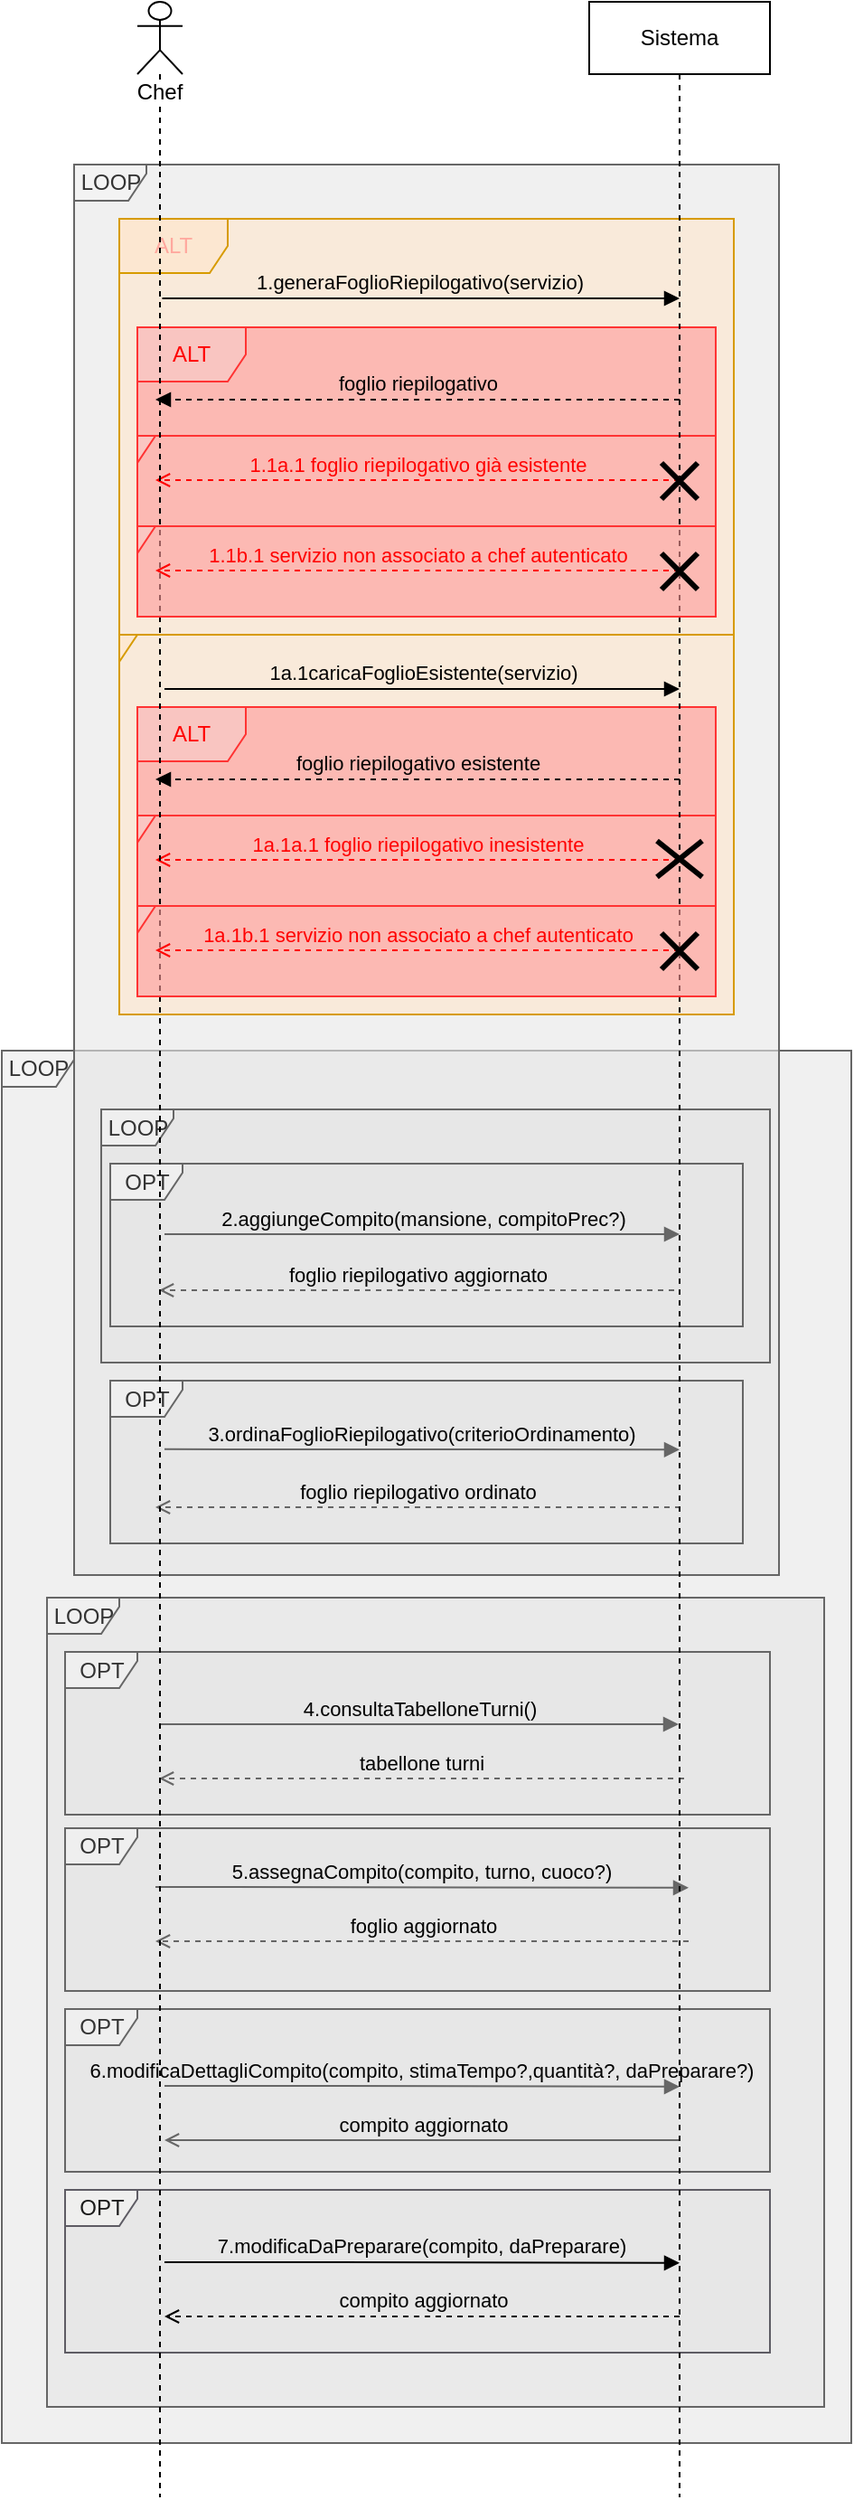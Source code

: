 <mxfile version="18.0.6" type="device"><diagram name="Page-1" id="f5A6CDPiya6YqWZAvQuT"><mxGraphModel dx="2194" dy="223" grid="1" gridSize="10" guides="1" tooltips="1" connect="1" arrows="1" fold="1" page="1" pageScale="1" pageWidth="827" pageHeight="1169" math="0" shadow="0"><root><mxCell id="0"/><mxCell id="1" parent="0"/><mxCell id="3oUJ_5gLEvu6R0pSqBkJ-33" value="LOOP" style="shape=umlFrame;tabWidth=110;tabHeight=30;tabPosition=left;html=1;boundedLbl=1;labelInHeader=1;width=40;height=20;swimlaneFillColor=#E6E6E6;fillColor=#f5f5f5;strokeColor=#666666;fillOpacity=60;fontColor=#333333;" parent="1" vertex="1"><mxGeometry x="165" y="1920" width="470" height="770" as="geometry"/></mxCell><mxCell id="3oUJ_5gLEvu6R0pSqBkJ-21" value="LOOP" style="shape=umlFrame;tabWidth=110;tabHeight=30;tabPosition=left;html=1;boundedLbl=1;labelInHeader=1;width=40;height=20;swimlaneFillColor=#E6E6E6;fillColor=#f5f5f5;strokeColor=#666666;fillOpacity=60;fontColor=#333333;" parent="1" vertex="1"><mxGeometry x="190" y="2222.5" width="430" height="447.5" as="geometry"/></mxCell><mxCell id="3oUJ_5gLEvu6R0pSqBkJ-22" value="OPT" style="shape=umlFrame;tabWidth=110;tabHeight=30;tabPosition=left;html=1;boundedLbl=1;labelInHeader=1;width=40;height=20;swimlaneFillColor=#E6E6E6;fillColor=#f5f5f5;strokeColor=#666666;fillOpacity=60;fontColor=#333333;" parent="1" vertex="1"><mxGeometry x="200" y="2252.5" width="390" height="90" as="geometry"/></mxCell><mxCell id="3oUJ_5gLEvu6R0pSqBkJ-23" value="4.consultaTabelloneTurni()" style="html=1;verticalAlign=bottom;endArrow=block;edgeStyle=elbowEdgeStyle;elbow=vertical;curved=0;rounded=0;labelBackgroundColor=none;fillColor=#f5f5f5;strokeColor=#666666;" parent="1" edge="1"><mxGeometry relative="1" as="geometry"><mxPoint x="252" y="2292.5" as="sourcePoint"/><Array as="points"/><mxPoint x="539.5" y="2292.5" as="targetPoint"/></mxGeometry></mxCell><mxCell id="3oUJ_5gLEvu6R0pSqBkJ-24" value="tabellone turni" style="html=1;verticalAlign=bottom;endArrow=open;edgeStyle=elbowEdgeStyle;elbow=vertical;curved=0;rounded=0;labelBackgroundColor=none;endFill=0;dashed=1;fillColor=#f5f5f5;strokeColor=#666666;" parent="1" edge="1"><mxGeometry relative="1" as="geometry"><mxPoint x="542.5" y="2322.5" as="sourcePoint"/><mxPoint x="252" y="2322.5" as="targetPoint"/></mxGeometry></mxCell><mxCell id="3oUJ_5gLEvu6R0pSqBkJ-1" value="LOOP" style="shape=umlFrame;tabWidth=110;tabHeight=30;tabPosition=left;html=1;boundedLbl=1;labelInHeader=1;width=40;height=20;swimlaneFillColor=#E6E6E6;fillColor=#f5f5f5;strokeColor=#666666;fillOpacity=60;fontColor=#333333;" parent="1" vertex="1"><mxGeometry x="205" y="1430" width="390" height="780" as="geometry"/></mxCell><mxCell id="3oUJ_5gLEvu6R0pSqBkJ-27" value="OPT" style="shape=umlFrame;tabWidth=110;tabHeight=30;tabPosition=left;html=1;boundedLbl=1;labelInHeader=1;width=40;height=20;swimlaneFillColor=#E6E6E6;fillColor=#f5f5f5;strokeColor=#666666;fillOpacity=60;fontColor=#333333;" parent="1" vertex="1"><mxGeometry x="200" y="2350" width="390" height="90" as="geometry"/></mxCell><mxCell id="3oUJ_5gLEvu6R0pSqBkJ-9" value="LOOP" style="shape=umlFrame;tabWidth=110;tabHeight=30;tabPosition=left;html=1;boundedLbl=1;labelInHeader=1;width=40;height=20;swimlaneFillColor=#E6E6E6;fillColor=#f5f5f5;strokeColor=#666666;fillOpacity=60;fontColor=#333333;" parent="1" vertex="1"><mxGeometry x="220" y="1952.5" width="370" height="140" as="geometry"/></mxCell><mxCell id="3oUJ_5gLEvu6R0pSqBkJ-13" value="OPT" style="shape=umlFrame;tabWidth=110;tabHeight=30;tabPosition=left;html=1;boundedLbl=1;labelInHeader=1;width=40;height=20;swimlaneFillColor=#E6E6E6;fillColor=#f5f5f5;strokeColor=#666666;fillOpacity=60;fontColor=#333333;container=1;" parent="1" vertex="1"><mxGeometry x="225" y="2102.5" width="350" height="90" as="geometry"/></mxCell><mxCell id="3oUJ_5gLEvu6R0pSqBkJ-18" value="foglio riepilogativo ordinato" style="html=1;verticalAlign=bottom;endArrow=open;edgeStyle=elbowEdgeStyle;elbow=vertical;curved=0;rounded=0;labelBackgroundColor=none;endFill=0;dashed=1;fillColor=#f5f5f5;strokeColor=#666666;" parent="3oUJ_5gLEvu6R0pSqBkJ-13" edge="1"><mxGeometry x="0.002" relative="1" as="geometry"><mxPoint x="315.5" y="70.0" as="sourcePoint"/><mxPoint x="25" y="70.07" as="targetPoint"/><mxPoint as="offset"/></mxGeometry></mxCell><mxCell id="3oUJ_5gLEvu6R0pSqBkJ-10" value="OPT" style="shape=umlFrame;tabWidth=110;tabHeight=30;tabPosition=left;html=1;boundedLbl=1;labelInHeader=1;width=40;height=20;swimlaneFillColor=#E6E6E6;fillColor=#f5f5f5;strokeColor=#666666;fillOpacity=60;fontColor=#333333;" parent="1" vertex="1"><mxGeometry x="225" y="1982.5" width="350" height="90" as="geometry"/></mxCell><mxCell id="3oUJ_5gLEvu6R0pSqBkJ-11" value="2.aggiungeCompito(mansione, compitoPrec?)" style="html=1;verticalAlign=bottom;endArrow=block;edgeStyle=elbowEdgeStyle;elbow=vertical;curved=0;rounded=0;labelBackgroundColor=none;fillColor=#f5f5f5;strokeColor=#666666;" parent="1" edge="1"><mxGeometry relative="1" as="geometry"><mxPoint x="255" y="2021.5" as="sourcePoint"/><Array as="points"/><mxPoint x="540" y="2021.91" as="targetPoint"/></mxGeometry></mxCell><mxCell id="3oUJ_5gLEvu6R0pSqBkJ-12" value="foglio riepilogativo aggiornato" style="html=1;verticalAlign=bottom;endArrow=open;edgeStyle=elbowEdgeStyle;elbow=vertical;curved=0;rounded=0;labelBackgroundColor=none;endFill=0;dashed=1;fillColor=#f5f5f5;strokeColor=#666666;" parent="1" edge="1"><mxGeometry relative="1" as="geometry"><mxPoint x="537" y="2052.5" as="sourcePoint"/><mxPoint x="252" y="2052.5" as="targetPoint"/></mxGeometry></mxCell><mxCell id="3oUJ_5gLEvu6R0pSqBkJ-16" value="3.ordinaFoglioRiepilogativo(criterioOrdinamento)" style="html=1;verticalAlign=bottom;endArrow=block;edgeStyle=elbowEdgeStyle;elbow=vertical;curved=0;rounded=0;labelBackgroundColor=none;fillColor=#f5f5f5;strokeColor=#666666;" parent="1" edge="1"><mxGeometry relative="1" as="geometry"><mxPoint x="255" y="2140.417" as="sourcePoint"/><Array as="points"><mxPoint x="350.5" y="2140.639"/></Array><mxPoint x="540" y="2140.639" as="targetPoint"/></mxGeometry></mxCell><mxCell id="3oUJ_5gLEvu6R0pSqBkJ-34" value="OPT" style="shape=umlFrame;tabWidth=110;tabHeight=30;tabPosition=left;html=1;boundedLbl=1;labelInHeader=1;width=40;height=20;swimlaneFillColor=#E6E6E6;fillColor=#f5f5f5;strokeColor=#666666;fillOpacity=60;fontColor=#333333;" parent="1" vertex="1"><mxGeometry x="200" y="2450" width="390" height="90" as="geometry"/></mxCell><mxCell id="3oUJ_5gLEvu6R0pSqBkJ-25" value="5.assegnaCompito(compito, turno, cuoco?)" style="html=1;verticalAlign=bottom;endArrow=block;edgeStyle=elbowEdgeStyle;elbow=vertical;curved=0;rounded=0;labelBackgroundColor=none;fillColor=#f5f5f5;strokeColor=#666666;" parent="1" edge="1"><mxGeometry relative="1" as="geometry"><mxPoint x="250" y="2382.5" as="sourcePoint"/><Array as="points"><mxPoint x="355.5" y="2382.91"/></Array><mxPoint x="545" y="2382.91" as="targetPoint"/></mxGeometry></mxCell><mxCell id="3oUJ_5gLEvu6R0pSqBkJ-26" value="foglio aggiornato" style="html=1;verticalAlign=bottom;endArrow=open;edgeStyle=elbowEdgeStyle;elbow=vertical;curved=0;rounded=0;labelBackgroundColor=none;endFill=0;dashed=1;fillColor=#f5f5f5;strokeColor=#666666;" parent="1" edge="1"><mxGeometry relative="1" as="geometry"><mxPoint x="545" y="2412.5" as="sourcePoint"/><mxPoint x="250" y="2412.5" as="targetPoint"/><Array as="points"/></mxGeometry></mxCell><mxCell id="3oUJ_5gLEvu6R0pSqBkJ-37" value="ALT" style="shape=umlFrame;whiteSpace=wrap;html=1;fontColor=#FFA89E;swimlaneFillColor=#FFE6CC;fillColor=#ffe6cc;strokeColor=#d79b00;fillOpacity=60;" parent="1" vertex="1"><mxGeometry x="230" y="1460" width="340" height="230" as="geometry"/></mxCell><mxCell id="3oUJ_5gLEvu6R0pSqBkJ-38" value="" style="shape=umlFrame;whiteSpace=wrap;html=1;fontColor=#FFA89E;swimlaneFillColor=#FFE6CC;fillColor=#ffe6cc;strokeColor=#d79b00;fillOpacity=60;width=10;height=15;" parent="1" vertex="1"><mxGeometry x="230" y="1690" width="340" height="210" as="geometry"/></mxCell><mxCell id="3oUJ_5gLEvu6R0pSqBkJ-40" value="1.generaFoglioRiepilogativo(servizio)" style="html=1;verticalAlign=bottom;endArrow=block;edgeStyle=elbowEdgeStyle;elbow=vertical;curved=0;rounded=0;labelBackgroundColor=none;" parent="1" edge="1"><mxGeometry x="-0.003" relative="1" as="geometry"><mxPoint x="253.75" y="1504" as="sourcePoint"/><Array as="points"/><mxPoint x="540" y="1504" as="targetPoint"/><mxPoint as="offset"/></mxGeometry></mxCell><mxCell id="3oUJ_5gLEvu6R0pSqBkJ-41" value="1a.1caricaFoglioEsistente(servizio)" style="html=1;verticalAlign=bottom;endArrow=block;edgeStyle=elbowEdgeStyle;elbow=vertical;curved=0;rounded=0;labelBackgroundColor=none;" parent="1" edge="1"><mxGeometry relative="1" as="geometry"><mxPoint x="255" y="1720" as="sourcePoint"/><Array as="points"><mxPoint x="345.5" y="1720"/></Array><mxPoint x="540" y="1720" as="targetPoint"/></mxGeometry></mxCell><mxCell id="3oUJ_5gLEvu6R0pSqBkJ-46" value="" style="group" parent="1" vertex="1" connectable="0"><mxGeometry x="240" y="1520" width="320" height="110" as="geometry"/></mxCell><mxCell id="3oUJ_5gLEvu6R0pSqBkJ-43" value="ALT" style="shape=umlFrame;whiteSpace=wrap;html=1;swimlaneFillColor=#FF9999;fillColor=#f8cecc;strokeColor=#FF3333;fillOpacity=60;fontColor=#FF0000;" parent="3oUJ_5gLEvu6R0pSqBkJ-46" vertex="1"><mxGeometry width="320" height="60" as="geometry"/></mxCell><mxCell id="3oUJ_5gLEvu6R0pSqBkJ-39" value="foglio riepilogativo" style="html=1;verticalAlign=bottom;endArrow=block;edgeStyle=elbowEdgeStyle;elbow=vertical;curved=0;rounded=0;labelBackgroundColor=none;dashed=1;" parent="3oUJ_5gLEvu6R0pSqBkJ-46" edge="1"><mxGeometry relative="1" as="geometry"><mxPoint x="300" y="40" as="sourcePoint"/><mxPoint x="10" y="40.14" as="targetPoint"/></mxGeometry></mxCell><mxCell id="3oUJ_5gLEvu6R0pSqBkJ-44" value="" style="shape=umlFrame;whiteSpace=wrap;html=1;swimlaneFillColor=#FF9999;fillColor=#f8cecc;strokeColor=#FF3333;fillOpacity=60;fontColor=#FF0000;width=10;height=15;" parent="3oUJ_5gLEvu6R0pSqBkJ-46" vertex="1"><mxGeometry y="60" width="320" height="50" as="geometry"/></mxCell><mxCell id="3oUJ_5gLEvu6R0pSqBkJ-45" value="1.1a.1 foglio riepilogativo già esistente" style="html=1;verticalAlign=bottom;endArrow=open;edgeStyle=elbowEdgeStyle;elbow=vertical;curved=0;rounded=0;labelBackgroundColor=none;dashed=1;strokeColor=#FF0000;fontColor=#FF0000;endFill=0;" parent="3oUJ_5gLEvu6R0pSqBkJ-46" edge="1"><mxGeometry relative="1" as="geometry"><mxPoint x="300" y="84.5" as="sourcePoint"/><mxPoint x="10" y="84.64" as="targetPoint"/></mxGeometry></mxCell><mxCell id="3oUJ_5gLEvu6R0pSqBkJ-52" value="" style="shape=umlDestroy;whiteSpace=wrap;html=1;strokeWidth=3;targetShapes=umlLifeline;" parent="3oUJ_5gLEvu6R0pSqBkJ-46" vertex="1"><mxGeometry x="290" y="75" width="20" height="20" as="geometry"/></mxCell><mxCell id="3oUJ_5gLEvu6R0pSqBkJ-47" value="" style="group" parent="1" vertex="1" connectable="0"><mxGeometry x="240" y="1730" width="320" height="110" as="geometry"/></mxCell><mxCell id="3oUJ_5gLEvu6R0pSqBkJ-48" value="ALT" style="shape=umlFrame;whiteSpace=wrap;html=1;swimlaneFillColor=#FF9999;fillColor=#f8cecc;strokeColor=#FF3333;fillOpacity=60;fontColor=#FF0000;" parent="3oUJ_5gLEvu6R0pSqBkJ-47" vertex="1"><mxGeometry width="320" height="60" as="geometry"/></mxCell><mxCell id="3oUJ_5gLEvu6R0pSqBkJ-49" value="foglio riepilogativo esistente" style="html=1;verticalAlign=bottom;endArrow=block;edgeStyle=elbowEdgeStyle;elbow=vertical;curved=0;rounded=0;labelBackgroundColor=none;dashed=1;" parent="3oUJ_5gLEvu6R0pSqBkJ-47" edge="1"><mxGeometry relative="1" as="geometry"><mxPoint x="300" y="40" as="sourcePoint"/><mxPoint x="10" y="40.14" as="targetPoint"/></mxGeometry></mxCell><mxCell id="3oUJ_5gLEvu6R0pSqBkJ-50" value="" style="shape=umlFrame;whiteSpace=wrap;html=1;swimlaneFillColor=#FF9999;fillColor=#f8cecc;strokeColor=#FF3333;fillOpacity=60;fontColor=#FF0000;width=10;height=15;" parent="3oUJ_5gLEvu6R0pSqBkJ-47" vertex="1"><mxGeometry y="60" width="320" height="50" as="geometry"/></mxCell><mxCell id="3oUJ_5gLEvu6R0pSqBkJ-51" value="1a.1a.1 foglio riepilogativo inesistente" style="html=1;verticalAlign=bottom;endArrow=open;edgeStyle=elbowEdgeStyle;elbow=vertical;curved=0;rounded=0;labelBackgroundColor=none;dashed=1;strokeColor=#FF0000;fontColor=#FF0000;endFill=0;" parent="3oUJ_5gLEvu6R0pSqBkJ-47" edge="1"><mxGeometry relative="1" as="geometry"><mxPoint x="300" y="84.5" as="sourcePoint"/><mxPoint x="10" y="84.64" as="targetPoint"/></mxGeometry></mxCell><mxCell id="3oUJ_5gLEvu6R0pSqBkJ-28" value="6.modificaDettagliCompito(compito, stimaTempo?,quantità?, daPreparare?)" style="html=1;verticalAlign=bottom;endArrow=block;edgeStyle=elbowEdgeStyle;elbow=horizontal;curved=0;rounded=0;labelBackgroundColor=none;fillColor=#f5f5f5;strokeColor=#666666;" parent="1" edge="1"><mxGeometry relative="1" as="geometry"><mxPoint x="255" y="2492.5" as="sourcePoint"/><Array as="points"><mxPoint x="350.5" y="2492.91"/></Array><mxPoint x="540" y="2492.91" as="targetPoint"/></mxGeometry></mxCell><mxCell id="3oUJ_5gLEvu6R0pSqBkJ-29" value="compito aggiornato" style="html=1;verticalAlign=bottom;endArrow=open;edgeStyle=elbowEdgeStyle;elbow=vertical;curved=0;rounded=0;labelBackgroundColor=none;fillColor=#f5f5f5;strokeColor=#666666;endFill=0;" parent="1" edge="1"><mxGeometry relative="1" as="geometry"><mxPoint x="540" y="2522.5" as="sourcePoint"/><mxPoint x="255" y="2522.5" as="targetPoint"/></mxGeometry></mxCell><mxCell id="wu5D_C5YngdK5RuBRDYH-1" value="OPT" style="shape=umlFrame;tabWidth=110;tabHeight=30;tabPosition=left;html=1;boundedLbl=1;labelInHeader=1;width=40;height=20;swimlaneFillColor=#E6E6E6;fillColor=#f6f5f4;strokeColor=#5e5c64;fillOpacity=60;fontColor=#1A1A1A;" parent="1" vertex="1"><mxGeometry x="200" y="2550" width="390" height="90" as="geometry"/></mxCell><mxCell id="wu5D_C5YngdK5RuBRDYH-2" value="7.modificaDaPreparare(compito, daPreparare)" style="html=1;verticalAlign=bottom;endArrow=block;edgeStyle=elbowEdgeStyle;elbow=horizontal;curved=0;rounded=0;labelBackgroundColor=none;" parent="1" edge="1"><mxGeometry relative="1" as="geometry"><mxPoint x="255" y="2590" as="sourcePoint"/><Array as="points"><mxPoint x="350.5" y="2590.41"/></Array><mxPoint x="540" y="2590.41" as="targetPoint"/></mxGeometry></mxCell><mxCell id="wu5D_C5YngdK5RuBRDYH-3" value="compito aggiornato" style="html=1;verticalAlign=bottom;endArrow=open;edgeStyle=elbowEdgeStyle;elbow=vertical;curved=0;rounded=0;labelBackgroundColor=none;endFill=0;dashed=1;" parent="1" edge="1"><mxGeometry relative="1" as="geometry"><mxPoint x="540" y="2620.0" as="sourcePoint"/><mxPoint x="255" y="2620.0" as="targetPoint"/></mxGeometry></mxCell><mxCell id="3oUJ_5gLEvu6R0pSqBkJ-30" value="Chef" style="shape=umlLifeline;participant=umlActor;perimeter=lifelinePerimeter;whiteSpace=wrap;html=1;container=1;collapsible=0;recursiveResize=0;verticalAlign=top;spacingTop=36;outlineConnect=0;labelBackgroundColor=default;" parent="1" vertex="1"><mxGeometry x="240" y="1340" width="25" height="1380" as="geometry"/></mxCell><mxCell id="3oUJ_5gLEvu6R0pSqBkJ-31" value="Sistema" style="shape=umlLifeline;perimeter=lifelinePerimeter;whiteSpace=wrap;html=1;container=0;collapsible=0;recursiveResize=0;outlineConnect=0;labelBackgroundColor=none;" parent="1" vertex="1"><mxGeometry x="490" y="1340" width="100" height="1380" as="geometry"/></mxCell><mxCell id="3oUJ_5gLEvu6R0pSqBkJ-58" value="" style="shape=umlDestroy;whiteSpace=wrap;html=1;strokeWidth=3;targetShapes=umlLifeline;" parent="3oUJ_5gLEvu6R0pSqBkJ-31" vertex="1"><mxGeometry x="37.5" y="464" width="25" height="20" as="geometry"/></mxCell><mxCell id="Nz_0EvmNq3y2D6vYonap-1" value="" style="shape=umlFrame;whiteSpace=wrap;html=1;swimlaneFillColor=#FF9999;fillColor=#f8cecc;strokeColor=#FF3333;fillOpacity=60;fontColor=#FF0000;width=10;height=15;" vertex="1" parent="1"><mxGeometry x="240" y="1630" width="320" height="50" as="geometry"/></mxCell><mxCell id="Nz_0EvmNq3y2D6vYonap-2" value="1.1b.1 servizio non associato a chef autenticato" style="html=1;verticalAlign=bottom;endArrow=open;edgeStyle=elbowEdgeStyle;elbow=vertical;curved=0;rounded=0;labelBackgroundColor=none;dashed=1;strokeColor=#FF0000;fontColor=#FF0000;endFill=0;" edge="1" parent="1"><mxGeometry relative="1" as="geometry"><mxPoint x="540" y="1654.5" as="sourcePoint"/><mxPoint x="250" y="1654.64" as="targetPoint"/></mxGeometry></mxCell><mxCell id="Nz_0EvmNq3y2D6vYonap-3" value="" style="shape=umlDestroy;whiteSpace=wrap;html=1;strokeWidth=3;targetShapes=umlLifeline;" vertex="1" parent="1"><mxGeometry x="530" y="1645" width="20" height="20" as="geometry"/></mxCell><mxCell id="Nz_0EvmNq3y2D6vYonap-4" value="" style="shape=umlFrame;whiteSpace=wrap;html=1;swimlaneFillColor=#FF9999;fillColor=#f8cecc;strokeColor=#FF3333;fillOpacity=60;fontColor=#FF0000;width=10;height=15;" vertex="1" parent="1"><mxGeometry x="240" y="1840" width="320" height="50" as="geometry"/></mxCell><mxCell id="Nz_0EvmNq3y2D6vYonap-5" value="1a.1b.1 servizio non associato a chef autenticato" style="html=1;verticalAlign=bottom;endArrow=open;edgeStyle=elbowEdgeStyle;elbow=vertical;curved=0;rounded=0;labelBackgroundColor=none;dashed=1;strokeColor=#FF0000;fontColor=#FF0000;endFill=0;" edge="1" parent="1"><mxGeometry relative="1" as="geometry"><mxPoint x="540" y="1864.5" as="sourcePoint"/><mxPoint x="250" y="1864.64" as="targetPoint"/></mxGeometry></mxCell><mxCell id="Nz_0EvmNq3y2D6vYonap-6" value="" style="shape=umlDestroy;whiteSpace=wrap;html=1;strokeWidth=3;targetShapes=umlLifeline;" vertex="1" parent="1"><mxGeometry x="530" y="1855" width="20" height="20" as="geometry"/></mxCell></root></mxGraphModel></diagram></mxfile>